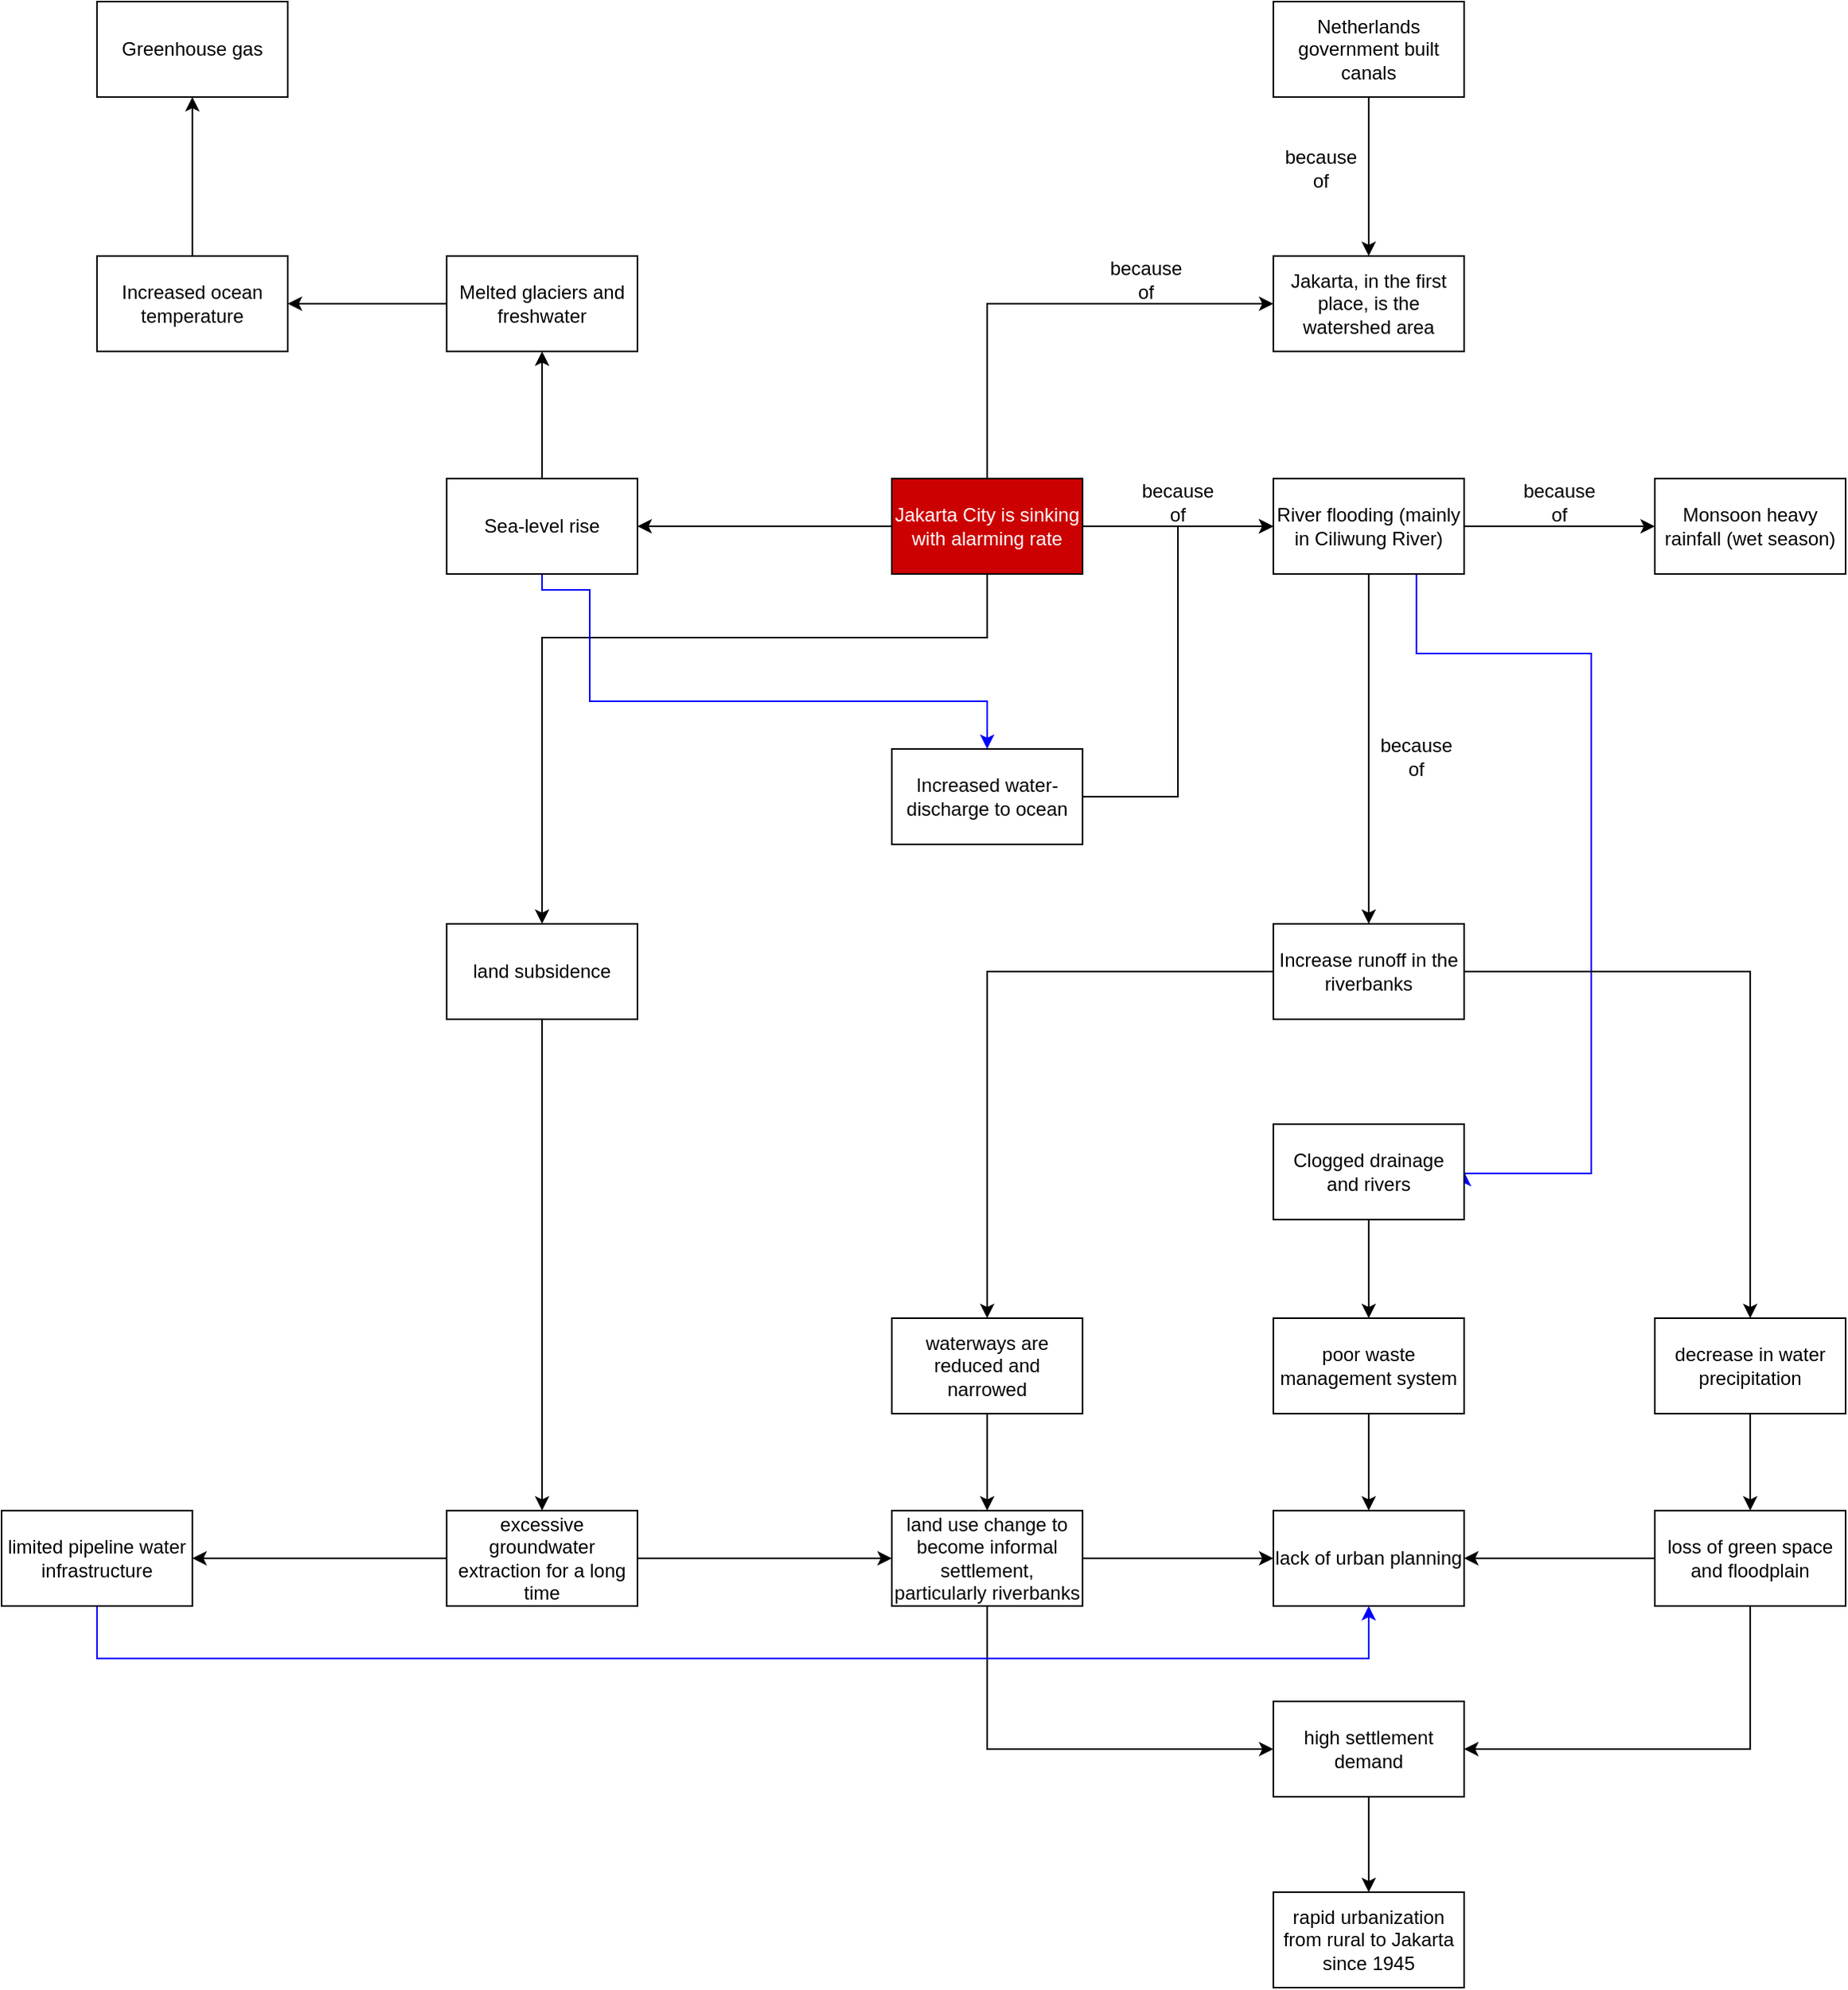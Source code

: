 <mxfile version="28.0.3">
  <diagram name="Page-1" id="oLLjG_u1hGccs61cY0yD">
    <mxGraphModel dx="2657" dy="1922" grid="1" gridSize="10" guides="1" tooltips="1" connect="1" arrows="1" fold="1" page="1" pageScale="1" pageWidth="827" pageHeight="1169" math="0" shadow="0">
      <root>
        <mxCell id="0" />
        <mxCell id="1" parent="0" />
        <mxCell id="GS3xTuFywnWEybeN_c-w-3" style="edgeStyle=orthogonalEdgeStyle;rounded=0;orthogonalLoop=1;jettySize=auto;html=1;exitX=1;exitY=0.5;exitDx=0;exitDy=0;entryX=0;entryY=0.5;entryDx=0;entryDy=0;" parent="1" source="GS3xTuFywnWEybeN_c-w-1" target="GS3xTuFywnWEybeN_c-w-2" edge="1">
          <mxGeometry relative="1" as="geometry" />
        </mxCell>
        <mxCell id="GS3xTuFywnWEybeN_c-w-9" style="edgeStyle=orthogonalEdgeStyle;rounded=0;orthogonalLoop=1;jettySize=auto;html=1;exitX=0.5;exitY=0;exitDx=0;exitDy=0;entryX=0;entryY=0.5;entryDx=0;entryDy=0;" parent="1" source="GS3xTuFywnWEybeN_c-w-1" target="GS3xTuFywnWEybeN_c-w-7" edge="1">
          <mxGeometry relative="1" as="geometry" />
        </mxCell>
        <mxCell id="dyCETWRogc4DpOOfLynS-62" style="edgeStyle=orthogonalEdgeStyle;rounded=0;orthogonalLoop=1;jettySize=auto;html=1;exitX=0.5;exitY=1;exitDx=0;exitDy=0;entryX=0.5;entryY=0;entryDx=0;entryDy=0;" edge="1" parent="1" source="GS3xTuFywnWEybeN_c-w-1" target="dyCETWRogc4DpOOfLynS-54">
          <mxGeometry relative="1" as="geometry">
            <Array as="points">
              <mxPoint x="140" y="220" />
              <mxPoint x="-140" y="220" />
            </Array>
          </mxGeometry>
        </mxCell>
        <mxCell id="dyCETWRogc4DpOOfLynS-64" style="edgeStyle=orthogonalEdgeStyle;rounded=0;orthogonalLoop=1;jettySize=auto;html=1;exitX=0;exitY=0.5;exitDx=0;exitDy=0;entryX=1;entryY=0.5;entryDx=0;entryDy=0;" edge="1" parent="1" source="GS3xTuFywnWEybeN_c-w-1" target="dyCETWRogc4DpOOfLynS-63">
          <mxGeometry relative="1" as="geometry" />
        </mxCell>
        <mxCell id="GS3xTuFywnWEybeN_c-w-1" value="&lt;font style=&quot;color: rgb(255, 255, 255);&quot;&gt;Jakarta City is sinking with alarming rate&lt;/font&gt;" style="rounded=0;whiteSpace=wrap;html=1;fillColor=#CC0000;" parent="1" vertex="1">
          <mxGeometry x="80" y="120" width="120" height="60" as="geometry" />
        </mxCell>
        <mxCell id="GS3xTuFywnWEybeN_c-w-6" style="edgeStyle=orthogonalEdgeStyle;rounded=0;orthogonalLoop=1;jettySize=auto;html=1;exitX=1;exitY=0.5;exitDx=0;exitDy=0;entryX=0;entryY=0.5;entryDx=0;entryDy=0;" parent="1" source="GS3xTuFywnWEybeN_c-w-2" target="GS3xTuFywnWEybeN_c-w-5" edge="1">
          <mxGeometry relative="1" as="geometry" />
        </mxCell>
        <mxCell id="GS3xTuFywnWEybeN_c-w-19" style="edgeStyle=orthogonalEdgeStyle;rounded=0;orthogonalLoop=1;jettySize=auto;html=1;exitX=0.5;exitY=1;exitDx=0;exitDy=0;entryX=0.5;entryY=0;entryDx=0;entryDy=0;" parent="1" source="GS3xTuFywnWEybeN_c-w-2" target="GS3xTuFywnWEybeN_c-w-16" edge="1">
          <mxGeometry relative="1" as="geometry" />
        </mxCell>
        <mxCell id="dyCETWRogc4DpOOfLynS-83" style="edgeStyle=orthogonalEdgeStyle;rounded=0;orthogonalLoop=1;jettySize=auto;html=1;entryX=1;entryY=0.5;entryDx=0;entryDy=0;exitX=0.75;exitY=1;exitDx=0;exitDy=0;strokeColor=#0000FF;" edge="1" parent="1" source="GS3xTuFywnWEybeN_c-w-2" target="dyCETWRogc4DpOOfLynS-48">
          <mxGeometry relative="1" as="geometry">
            <mxPoint x="410" y="190" as="sourcePoint" />
            <Array as="points">
              <mxPoint x="410" y="230" />
              <mxPoint x="520" y="230" />
              <mxPoint x="520" y="557" />
              <mxPoint x="440" y="557" />
            </Array>
          </mxGeometry>
        </mxCell>
        <mxCell id="GS3xTuFywnWEybeN_c-w-2" value="River flooding (mainly in Ciliwung River)" style="rounded=0;whiteSpace=wrap;html=1;" parent="1" vertex="1">
          <mxGeometry x="320" y="120" width="120" height="60" as="geometry" />
        </mxCell>
        <mxCell id="GS3xTuFywnWEybeN_c-w-4" value="because of" style="text;html=1;align=center;verticalAlign=middle;whiteSpace=wrap;rounded=0;" parent="1" vertex="1">
          <mxGeometry x="230" y="120" width="60" height="30" as="geometry" />
        </mxCell>
        <mxCell id="GS3xTuFywnWEybeN_c-w-5" value="Monsoon heavy rainfall (wet season)" style="rounded=0;whiteSpace=wrap;html=1;" parent="1" vertex="1">
          <mxGeometry x="560" y="120" width="120" height="60" as="geometry" />
        </mxCell>
        <mxCell id="GS3xTuFywnWEybeN_c-w-7" value="Jakarta, in the first place, is the watershed area" style="rounded=0;whiteSpace=wrap;html=1;" parent="1" vertex="1">
          <mxGeometry x="320" y="-20" width="120" height="60" as="geometry" />
        </mxCell>
        <mxCell id="GS3xTuFywnWEybeN_c-w-10" value="because of" style="text;html=1;align=center;verticalAlign=middle;whiteSpace=wrap;rounded=0;" parent="1" vertex="1">
          <mxGeometry x="210" y="-20" width="60" height="30" as="geometry" />
        </mxCell>
        <mxCell id="GS3xTuFywnWEybeN_c-w-13" style="edgeStyle=orthogonalEdgeStyle;rounded=0;orthogonalLoop=1;jettySize=auto;html=1;exitX=0.5;exitY=1;exitDx=0;exitDy=0;" parent="1" source="GS3xTuFywnWEybeN_c-w-11" target="GS3xTuFywnWEybeN_c-w-7" edge="1">
          <mxGeometry relative="1" as="geometry" />
        </mxCell>
        <mxCell id="GS3xTuFywnWEybeN_c-w-11" value="Netherlands government built canals" style="rounded=0;whiteSpace=wrap;html=1;" parent="1" vertex="1">
          <mxGeometry x="320" y="-180" width="120" height="60" as="geometry" />
        </mxCell>
        <mxCell id="GS3xTuFywnWEybeN_c-w-14" value="because of" style="text;html=1;align=center;verticalAlign=middle;whiteSpace=wrap;rounded=0;" parent="1" vertex="1">
          <mxGeometry x="320" y="-90" width="60" height="30" as="geometry" />
        </mxCell>
        <mxCell id="GS3xTuFywnWEybeN_c-w-15" value="because of" style="text;html=1;align=center;verticalAlign=middle;whiteSpace=wrap;rounded=0;" parent="1" vertex="1">
          <mxGeometry x="470" y="120" width="60" height="30" as="geometry" />
        </mxCell>
        <mxCell id="dyCETWRogc4DpOOfLynS-10" style="edgeStyle=orthogonalEdgeStyle;rounded=0;orthogonalLoop=1;jettySize=auto;html=1;exitX=1;exitY=0.5;exitDx=0;exitDy=0;" edge="1" parent="1" source="GS3xTuFywnWEybeN_c-w-16" target="dyCETWRogc4DpOOfLynS-8">
          <mxGeometry relative="1" as="geometry" />
        </mxCell>
        <mxCell id="dyCETWRogc4DpOOfLynS-41" style="edgeStyle=orthogonalEdgeStyle;rounded=0;orthogonalLoop=1;jettySize=auto;html=1;exitX=0;exitY=0.5;exitDx=0;exitDy=0;entryX=0.5;entryY=0;entryDx=0;entryDy=0;" edge="1" parent="1" source="GS3xTuFywnWEybeN_c-w-16" target="dyCETWRogc4DpOOfLynS-39">
          <mxGeometry relative="1" as="geometry" />
        </mxCell>
        <mxCell id="GS3xTuFywnWEybeN_c-w-16" value="Increase runoff in the riverbanks" style="rounded=0;whiteSpace=wrap;html=1;" parent="1" vertex="1">
          <mxGeometry x="320" y="400" width="120" height="60" as="geometry" />
        </mxCell>
        <mxCell id="dyCETWRogc4DpOOfLynS-32" style="edgeStyle=orthogonalEdgeStyle;rounded=0;orthogonalLoop=1;jettySize=auto;html=1;exitX=0.5;exitY=1;exitDx=0;exitDy=0;entryX=0;entryY=0.5;entryDx=0;entryDy=0;" edge="1" parent="1" source="GS3xTuFywnWEybeN_c-w-17" target="dyCETWRogc4DpOOfLynS-14">
          <mxGeometry relative="1" as="geometry" />
        </mxCell>
        <mxCell id="dyCETWRogc4DpOOfLynS-37" style="edgeStyle=orthogonalEdgeStyle;rounded=0;orthogonalLoop=1;jettySize=auto;html=1;exitX=1;exitY=0.5;exitDx=0;exitDy=0;entryX=0;entryY=0.5;entryDx=0;entryDy=0;" edge="1" parent="1" source="GS3xTuFywnWEybeN_c-w-17" target="dyCETWRogc4DpOOfLynS-1">
          <mxGeometry relative="1" as="geometry" />
        </mxCell>
        <mxCell id="GS3xTuFywnWEybeN_c-w-17" value="land use change to become informal settlement, particularly&amp;nbsp;riverbanks" style="rounded=0;whiteSpace=wrap;html=1;" parent="1" vertex="1">
          <mxGeometry x="80" y="769" width="120" height="60" as="geometry" />
        </mxCell>
        <mxCell id="GS3xTuFywnWEybeN_c-w-18" value="rapid urbanization from rural to Jakarta since 1945" style="rounded=0;whiteSpace=wrap;html=1;" parent="1" vertex="1">
          <mxGeometry x="320" y="1009" width="120" height="60" as="geometry" />
        </mxCell>
        <mxCell id="GS3xTuFywnWEybeN_c-w-22" value="because of" style="text;html=1;align=center;verticalAlign=middle;whiteSpace=wrap;rounded=0;" parent="1" vertex="1">
          <mxGeometry x="380" y="280" width="60" height="30" as="geometry" />
        </mxCell>
        <mxCell id="dyCETWRogc4DpOOfLynS-1" value="lack of urban planning" style="rounded=0;whiteSpace=wrap;html=1;" vertex="1" parent="1">
          <mxGeometry x="320" y="769" width="120" height="60" as="geometry" />
        </mxCell>
        <mxCell id="dyCETWRogc4DpOOfLynS-34" style="edgeStyle=orthogonalEdgeStyle;rounded=0;orthogonalLoop=1;jettySize=auto;html=1;exitX=0;exitY=0.5;exitDx=0;exitDy=0;entryX=1;entryY=0.5;entryDx=0;entryDy=0;" edge="1" parent="1" source="dyCETWRogc4DpOOfLynS-7" target="dyCETWRogc4DpOOfLynS-1">
          <mxGeometry relative="1" as="geometry" />
        </mxCell>
        <mxCell id="dyCETWRogc4DpOOfLynS-35" style="edgeStyle=orthogonalEdgeStyle;rounded=0;orthogonalLoop=1;jettySize=auto;html=1;exitX=0.5;exitY=1;exitDx=0;exitDy=0;entryX=1;entryY=0.5;entryDx=0;entryDy=0;" edge="1" parent="1" source="dyCETWRogc4DpOOfLynS-7" target="dyCETWRogc4DpOOfLynS-14">
          <mxGeometry relative="1" as="geometry" />
        </mxCell>
        <mxCell id="dyCETWRogc4DpOOfLynS-7" value="loss of green space and floodplain" style="rounded=0;whiteSpace=wrap;html=1;" vertex="1" parent="1">
          <mxGeometry x="560" y="769" width="120" height="60" as="geometry" />
        </mxCell>
        <mxCell id="dyCETWRogc4DpOOfLynS-25" style="edgeStyle=orthogonalEdgeStyle;rounded=0;orthogonalLoop=1;jettySize=auto;html=1;exitX=0.5;exitY=1;exitDx=0;exitDy=0;" edge="1" parent="1" source="dyCETWRogc4DpOOfLynS-8" target="dyCETWRogc4DpOOfLynS-7">
          <mxGeometry relative="1" as="geometry" />
        </mxCell>
        <mxCell id="dyCETWRogc4DpOOfLynS-8" value="decrease in water precipitation" style="rounded=0;whiteSpace=wrap;html=1;" vertex="1" parent="1">
          <mxGeometry x="560" y="648" width="120" height="60" as="geometry" />
        </mxCell>
        <mxCell id="dyCETWRogc4DpOOfLynS-36" style="edgeStyle=orthogonalEdgeStyle;rounded=0;orthogonalLoop=1;jettySize=auto;html=1;exitX=0.5;exitY=1;exitDx=0;exitDy=0;entryX=0.5;entryY=0;entryDx=0;entryDy=0;" edge="1" parent="1" source="dyCETWRogc4DpOOfLynS-14" target="GS3xTuFywnWEybeN_c-w-18">
          <mxGeometry relative="1" as="geometry" />
        </mxCell>
        <mxCell id="dyCETWRogc4DpOOfLynS-14" value="high settlement demand" style="rounded=0;whiteSpace=wrap;html=1;" vertex="1" parent="1">
          <mxGeometry x="320" y="889" width="120" height="60" as="geometry" />
        </mxCell>
        <mxCell id="dyCETWRogc4DpOOfLynS-42" style="edgeStyle=orthogonalEdgeStyle;rounded=0;orthogonalLoop=1;jettySize=auto;html=1;exitX=0.5;exitY=1;exitDx=0;exitDy=0;entryX=0.5;entryY=0;entryDx=0;entryDy=0;" edge="1" parent="1" source="dyCETWRogc4DpOOfLynS-39" target="GS3xTuFywnWEybeN_c-w-17">
          <mxGeometry relative="1" as="geometry" />
        </mxCell>
        <mxCell id="dyCETWRogc4DpOOfLynS-39" value="waterways are reduced and narrowed" style="rounded=0;whiteSpace=wrap;html=1;" vertex="1" parent="1">
          <mxGeometry x="80" y="648" width="120" height="60" as="geometry" />
        </mxCell>
        <mxCell id="dyCETWRogc4DpOOfLynS-45" style="edgeStyle=orthogonalEdgeStyle;rounded=0;orthogonalLoop=1;jettySize=auto;html=1;exitX=0.5;exitY=1;exitDx=0;exitDy=0;" edge="1" parent="1" source="dyCETWRogc4DpOOfLynS-43" target="dyCETWRogc4DpOOfLynS-1">
          <mxGeometry relative="1" as="geometry" />
        </mxCell>
        <mxCell id="dyCETWRogc4DpOOfLynS-43" value="poor waste management system" style="rounded=0;whiteSpace=wrap;html=1;" vertex="1" parent="1">
          <mxGeometry x="320" y="648" width="120" height="60" as="geometry" />
        </mxCell>
        <mxCell id="dyCETWRogc4DpOOfLynS-50" style="edgeStyle=orthogonalEdgeStyle;rounded=0;orthogonalLoop=1;jettySize=auto;html=1;exitX=0.5;exitY=1;exitDx=0;exitDy=0;entryX=0.5;entryY=0;entryDx=0;entryDy=0;" edge="1" parent="1" source="dyCETWRogc4DpOOfLynS-48" target="dyCETWRogc4DpOOfLynS-43">
          <mxGeometry relative="1" as="geometry" />
        </mxCell>
        <mxCell id="dyCETWRogc4DpOOfLynS-48" value="Clogged drainage and rivers" style="rounded=0;whiteSpace=wrap;html=1;" vertex="1" parent="1">
          <mxGeometry x="320" y="526" width="120" height="60" as="geometry" />
        </mxCell>
        <mxCell id="dyCETWRogc4DpOOfLynS-53" style="edgeStyle=orthogonalEdgeStyle;rounded=0;orthogonalLoop=1;jettySize=auto;html=1;exitX=1;exitY=0.5;exitDx=0;exitDy=0;entryX=0;entryY=0.5;entryDx=0;entryDy=0;" edge="1" parent="1" source="dyCETWRogc4DpOOfLynS-51" target="GS3xTuFywnWEybeN_c-w-17">
          <mxGeometry relative="1" as="geometry" />
        </mxCell>
        <mxCell id="dyCETWRogc4DpOOfLynS-59" style="edgeStyle=orthogonalEdgeStyle;rounded=0;orthogonalLoop=1;jettySize=auto;html=1;exitX=0;exitY=0.5;exitDx=0;exitDy=0;entryX=1;entryY=0.5;entryDx=0;entryDy=0;" edge="1" parent="1" source="dyCETWRogc4DpOOfLynS-51" target="dyCETWRogc4DpOOfLynS-56">
          <mxGeometry relative="1" as="geometry" />
        </mxCell>
        <mxCell id="dyCETWRogc4DpOOfLynS-51" value="excessive groundwater extraction for a long time" style="rounded=0;whiteSpace=wrap;html=1;" vertex="1" parent="1">
          <mxGeometry x="-200" y="769" width="120" height="60" as="geometry" />
        </mxCell>
        <mxCell id="dyCETWRogc4DpOOfLynS-55" style="edgeStyle=orthogonalEdgeStyle;rounded=0;orthogonalLoop=1;jettySize=auto;html=1;exitX=0.5;exitY=1;exitDx=0;exitDy=0;entryX=0.5;entryY=0;entryDx=0;entryDy=0;" edge="1" parent="1" source="dyCETWRogc4DpOOfLynS-54" target="dyCETWRogc4DpOOfLynS-51">
          <mxGeometry relative="1" as="geometry" />
        </mxCell>
        <mxCell id="dyCETWRogc4DpOOfLynS-54" value="land subsidence" style="rounded=0;whiteSpace=wrap;html=1;" vertex="1" parent="1">
          <mxGeometry x="-200" y="400" width="120" height="60" as="geometry" />
        </mxCell>
        <mxCell id="dyCETWRogc4DpOOfLynS-58" style="edgeStyle=orthogonalEdgeStyle;rounded=0;orthogonalLoop=1;jettySize=auto;html=1;exitX=0.5;exitY=1;exitDx=0;exitDy=0;entryX=0.5;entryY=1;entryDx=0;entryDy=0;strokeColor=#0000FF;" edge="1" parent="1" source="dyCETWRogc4DpOOfLynS-56" target="dyCETWRogc4DpOOfLynS-1">
          <mxGeometry relative="1" as="geometry">
            <Array as="points">
              <mxPoint x="-420" y="862" />
              <mxPoint x="380" y="862" />
            </Array>
          </mxGeometry>
        </mxCell>
        <mxCell id="dyCETWRogc4DpOOfLynS-56" value="limited pipeline water infrastructure" style="rounded=0;whiteSpace=wrap;html=1;" vertex="1" parent="1">
          <mxGeometry x="-480" y="769" width="120" height="60" as="geometry" />
        </mxCell>
        <mxCell id="dyCETWRogc4DpOOfLynS-66" style="edgeStyle=orthogonalEdgeStyle;rounded=0;orthogonalLoop=1;jettySize=auto;html=1;exitX=0.5;exitY=0;exitDx=0;exitDy=0;entryX=0.5;entryY=1;entryDx=0;entryDy=0;" edge="1" parent="1" source="dyCETWRogc4DpOOfLynS-63" target="dyCETWRogc4DpOOfLynS-65">
          <mxGeometry relative="1" as="geometry" />
        </mxCell>
        <mxCell id="dyCETWRogc4DpOOfLynS-79" style="edgeStyle=orthogonalEdgeStyle;rounded=0;orthogonalLoop=1;jettySize=auto;html=1;exitX=0.5;exitY=1;exitDx=0;exitDy=0;entryX=0.5;entryY=0;entryDx=0;entryDy=0;strokeColor=#0000FF;" edge="1" parent="1" source="dyCETWRogc4DpOOfLynS-63" target="dyCETWRogc4DpOOfLynS-77">
          <mxGeometry relative="1" as="geometry">
            <Array as="points">
              <mxPoint x="-140" y="190" />
              <mxPoint x="-110" y="190" />
              <mxPoint x="-110" y="260" />
              <mxPoint x="140" y="260" />
            </Array>
          </mxGeometry>
        </mxCell>
        <mxCell id="dyCETWRogc4DpOOfLynS-63" value="Sea-level rise" style="rounded=0;whiteSpace=wrap;html=1;" vertex="1" parent="1">
          <mxGeometry x="-200" y="120" width="120" height="60" as="geometry" />
        </mxCell>
        <mxCell id="dyCETWRogc4DpOOfLynS-70" style="edgeStyle=orthogonalEdgeStyle;rounded=0;orthogonalLoop=1;jettySize=auto;html=1;exitX=0;exitY=0.5;exitDx=0;exitDy=0;entryX=1;entryY=0.5;entryDx=0;entryDy=0;" edge="1" parent="1" source="dyCETWRogc4DpOOfLynS-65" target="dyCETWRogc4DpOOfLynS-67">
          <mxGeometry relative="1" as="geometry" />
        </mxCell>
        <mxCell id="dyCETWRogc4DpOOfLynS-65" value="Melted glaciers and freshwater" style="rounded=0;whiteSpace=wrap;html=1;" vertex="1" parent="1">
          <mxGeometry x="-200" y="-20" width="120" height="60" as="geometry" />
        </mxCell>
        <mxCell id="dyCETWRogc4DpOOfLynS-73" style="edgeStyle=orthogonalEdgeStyle;rounded=0;orthogonalLoop=1;jettySize=auto;html=1;exitX=0.5;exitY=0;exitDx=0;exitDy=0;entryX=0.5;entryY=1;entryDx=0;entryDy=0;" edge="1" parent="1" source="dyCETWRogc4DpOOfLynS-67" target="dyCETWRogc4DpOOfLynS-69">
          <mxGeometry relative="1" as="geometry" />
        </mxCell>
        <mxCell id="dyCETWRogc4DpOOfLynS-67" value="Increased ocean temperature" style="rounded=0;whiteSpace=wrap;html=1;" vertex="1" parent="1">
          <mxGeometry x="-420" y="-20" width="120" height="60" as="geometry" />
        </mxCell>
        <mxCell id="dyCETWRogc4DpOOfLynS-69" value="Greenhouse gas" style="rounded=0;whiteSpace=wrap;html=1;" vertex="1" parent="1">
          <mxGeometry x="-420" y="-180" width="120" height="60" as="geometry" />
        </mxCell>
        <mxCell id="dyCETWRogc4DpOOfLynS-81" style="edgeStyle=orthogonalEdgeStyle;rounded=0;orthogonalLoop=1;jettySize=auto;html=1;exitX=1;exitY=0.5;exitDx=0;exitDy=0;entryX=0;entryY=0.5;entryDx=0;entryDy=0;" edge="1" parent="1" source="dyCETWRogc4DpOOfLynS-77" target="GS3xTuFywnWEybeN_c-w-2">
          <mxGeometry relative="1" as="geometry" />
        </mxCell>
        <mxCell id="dyCETWRogc4DpOOfLynS-77" value="Increased water-discharge to ocean" style="rounded=0;whiteSpace=wrap;html=1;" vertex="1" parent="1">
          <mxGeometry x="80" y="290" width="120" height="60" as="geometry" />
        </mxCell>
      </root>
    </mxGraphModel>
  </diagram>
</mxfile>
